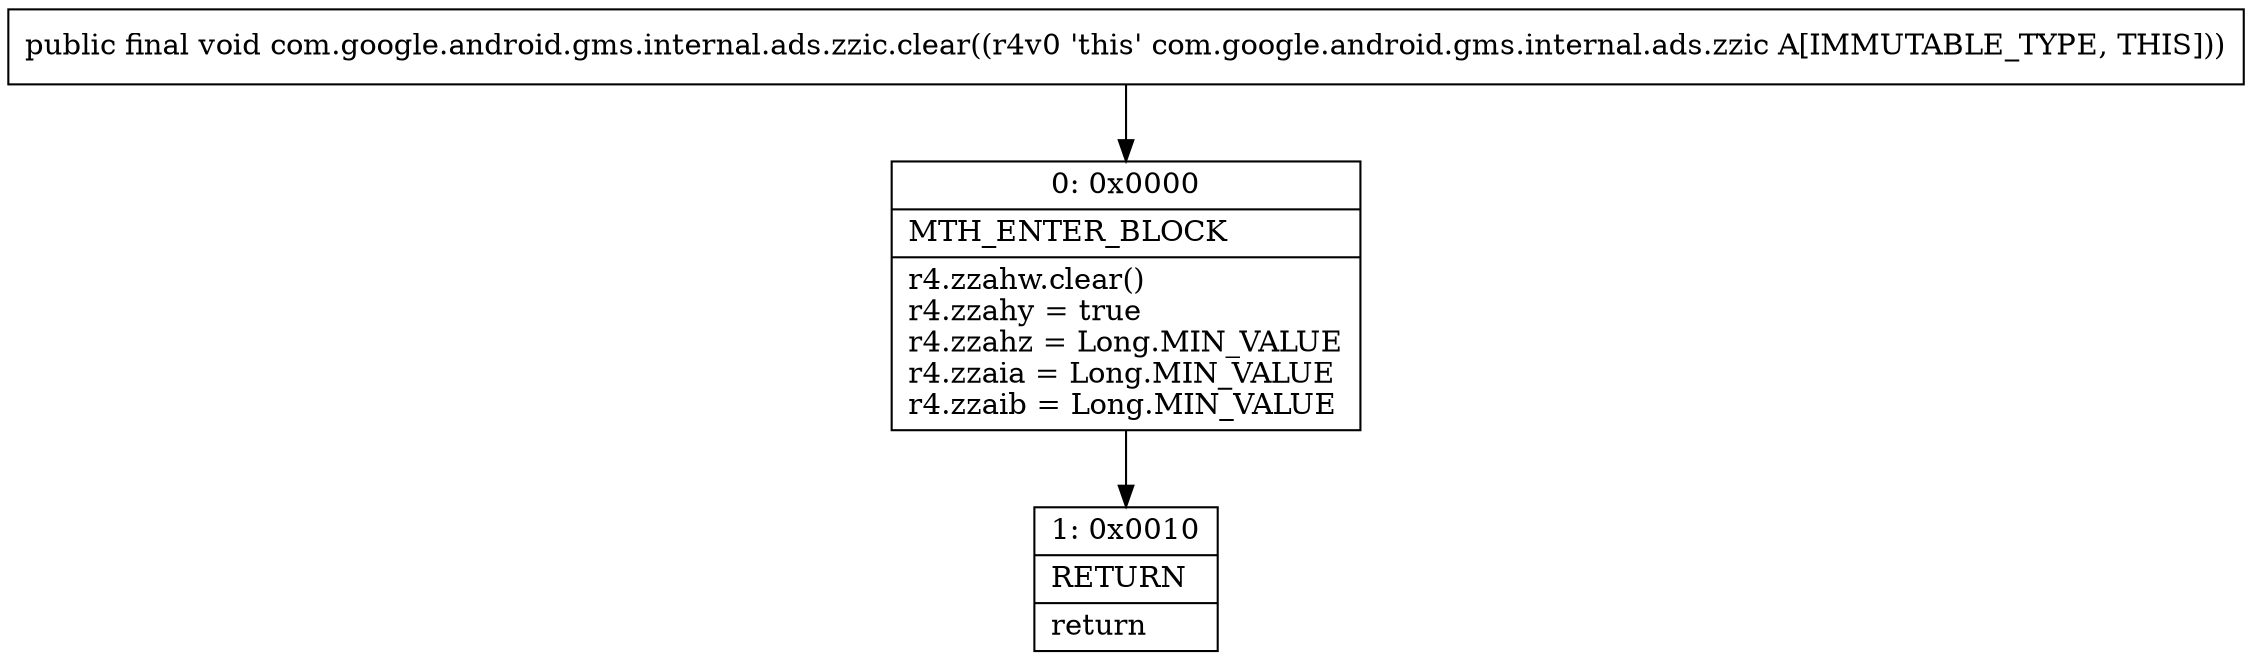 digraph "CFG forcom.google.android.gms.internal.ads.zzic.clear()V" {
Node_0 [shape=record,label="{0\:\ 0x0000|MTH_ENTER_BLOCK\l|r4.zzahw.clear()\lr4.zzahy = true\lr4.zzahz = Long.MIN_VALUE\lr4.zzaia = Long.MIN_VALUE\lr4.zzaib = Long.MIN_VALUE\l}"];
Node_1 [shape=record,label="{1\:\ 0x0010|RETURN\l|return\l}"];
MethodNode[shape=record,label="{public final void com.google.android.gms.internal.ads.zzic.clear((r4v0 'this' com.google.android.gms.internal.ads.zzic A[IMMUTABLE_TYPE, THIS])) }"];
MethodNode -> Node_0;
Node_0 -> Node_1;
}

